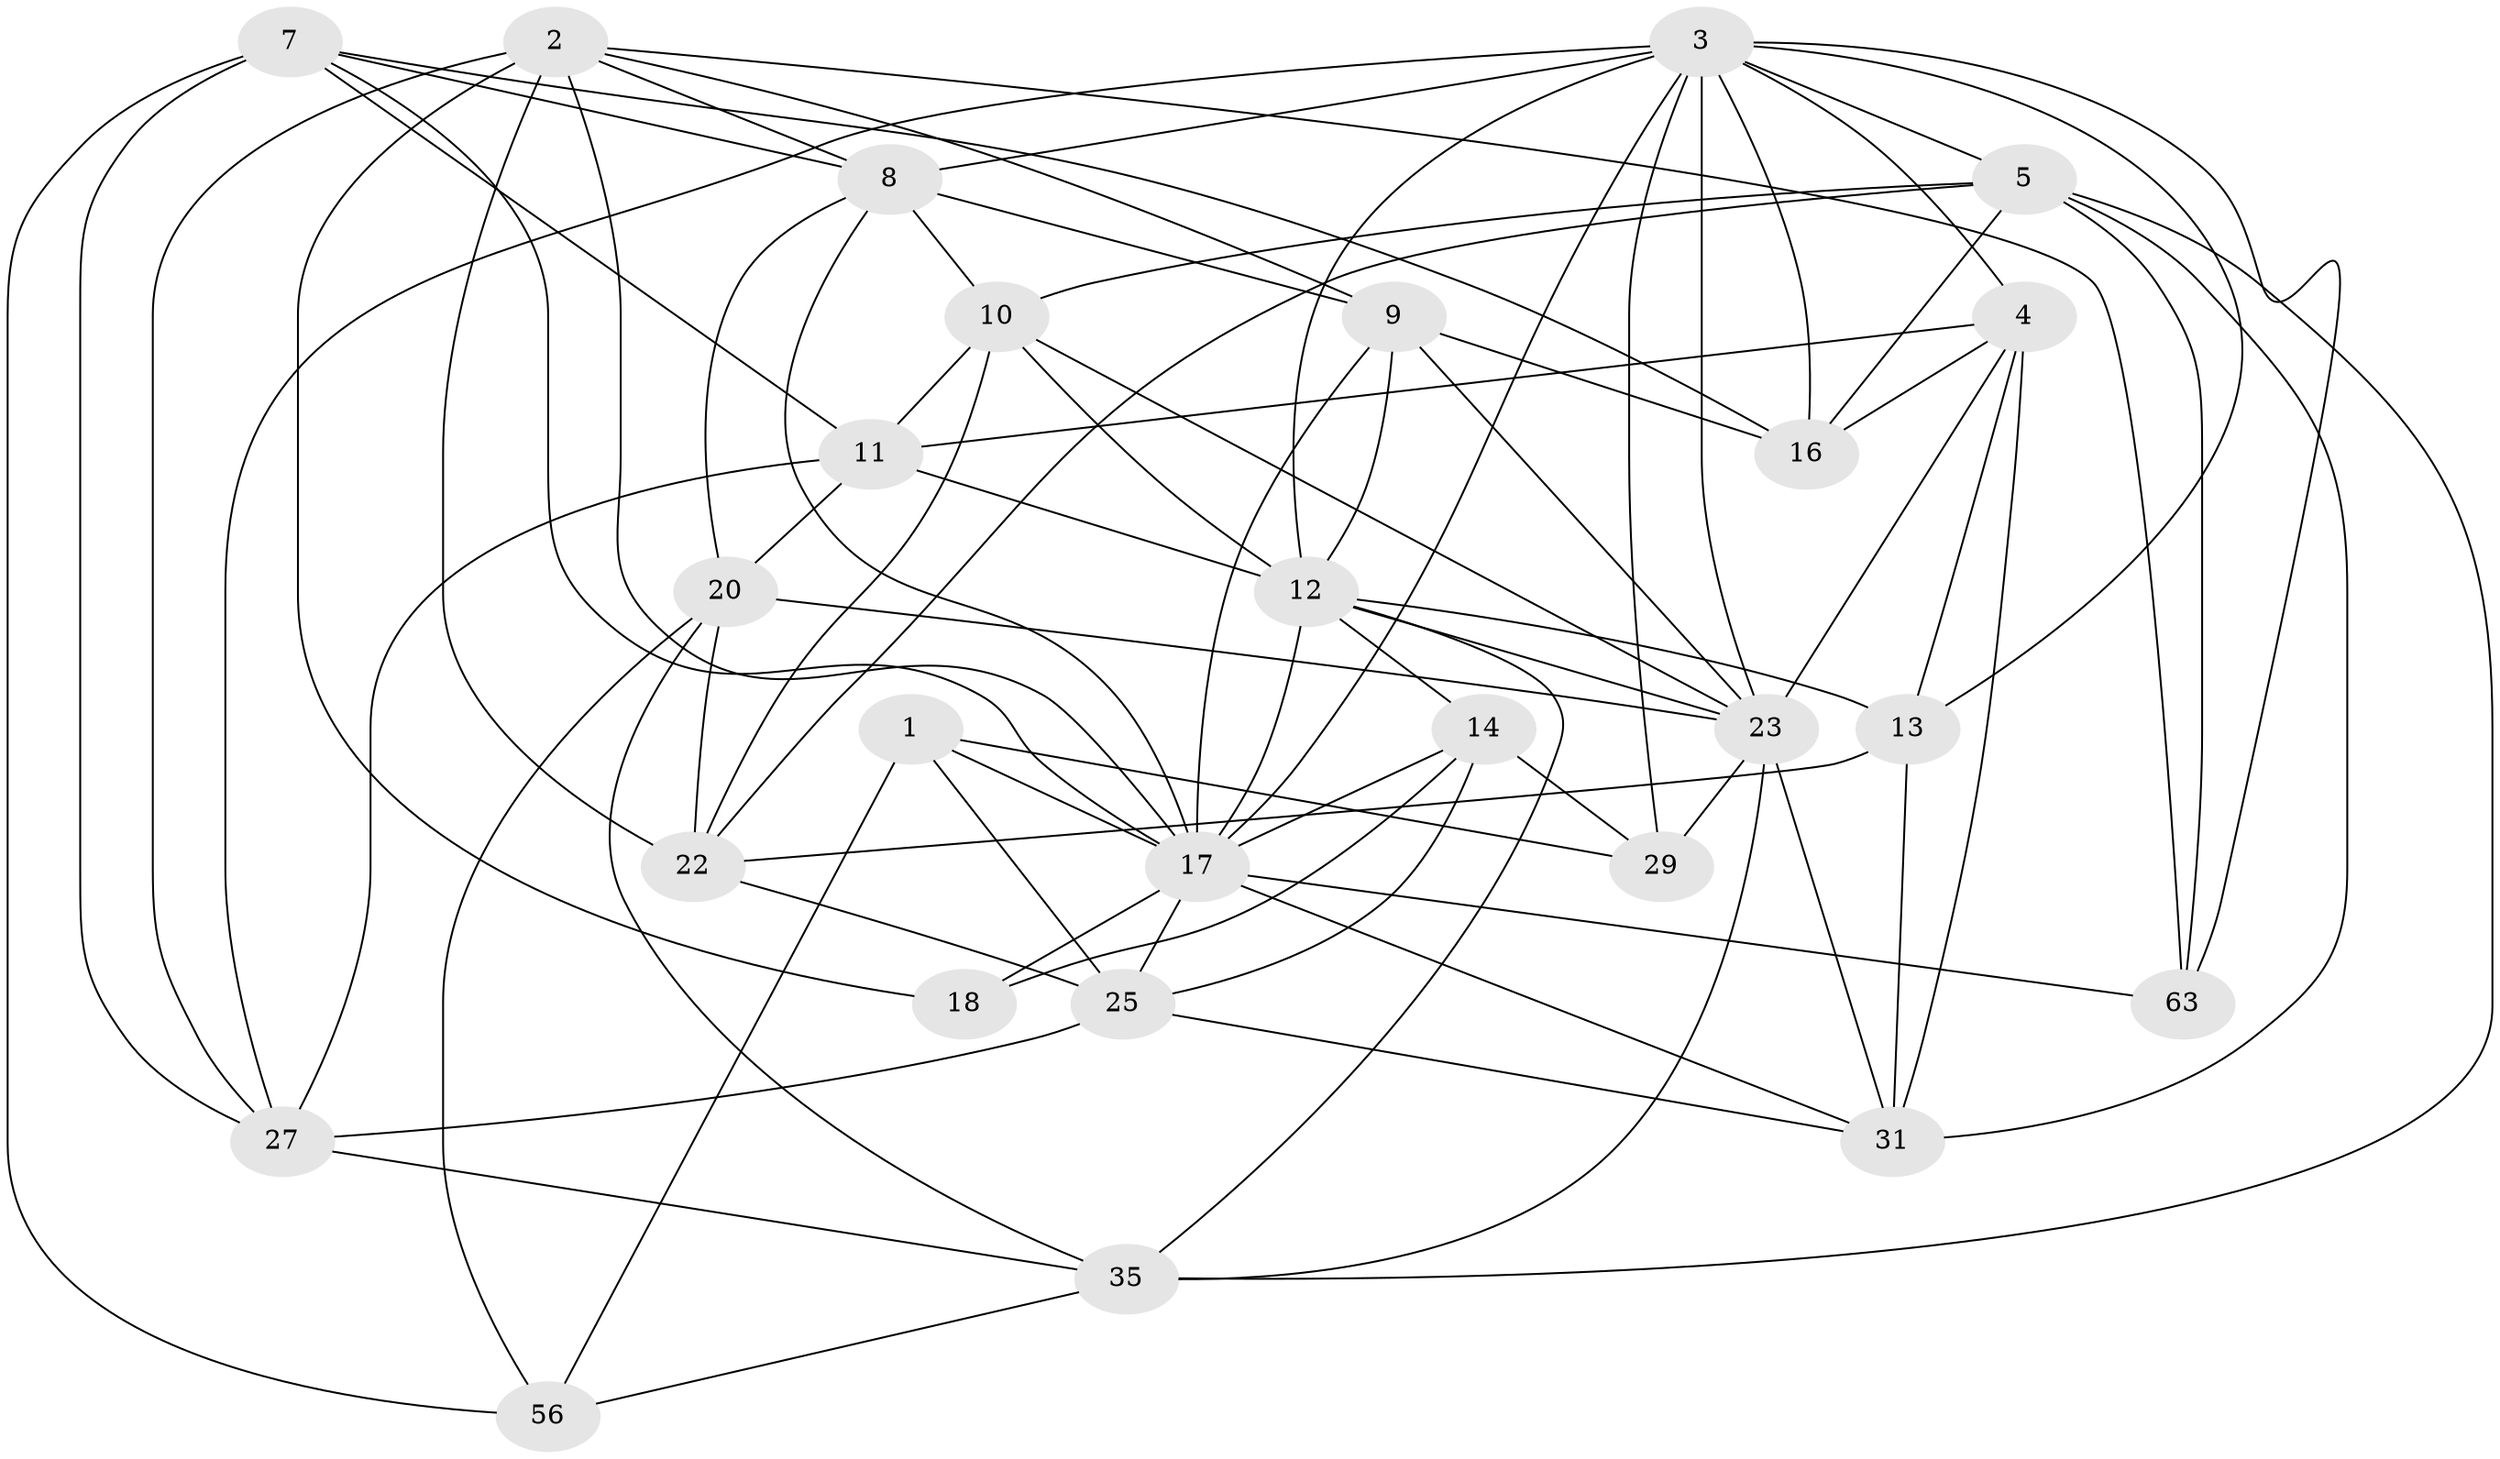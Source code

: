 // original degree distribution, {4: 1.0}
// Generated by graph-tools (version 1.1) at 2025/20/03/04/25 18:20:52]
// undirected, 26 vertices, 81 edges
graph export_dot {
graph [start="1"]
  node [color=gray90,style=filled];
  1;
  2 [super="+6"];
  3 [super="+19+62+64"];
  4 [super="+59+38"];
  5 [super="+61"];
  7 [super="+51"];
  8 [super="+32"];
  9 [super="+15"];
  10 [super="+46"];
  11 [super="+36"];
  12 [super="+39+21+43"];
  13 [super="+42"];
  14 [super="+49"];
  16 [super="+57"];
  17 [super="+37+44"];
  18;
  20 [super="+58"];
  22 [super="+45"];
  23 [super="+50+24+52"];
  25 [super="+28"];
  27 [super="+33"];
  29;
  31 [super="+34"];
  35 [super="+40"];
  56;
  63;
  1 -- 17;
  1 -- 56;
  1 -- 29;
  1 -- 25;
  2 -- 8;
  2 -- 18 [weight=2];
  2 -- 22;
  2 -- 9;
  2 -- 27;
  2 -- 63;
  2 -- 17;
  3 -- 23 [weight=3];
  3 -- 4;
  3 -- 5 [weight=2];
  3 -- 8 [weight=2];
  3 -- 12;
  3 -- 13;
  3 -- 63;
  3 -- 16 [weight=2];
  3 -- 29;
  3 -- 27;
  3 -- 17;
  4 -- 16;
  4 -- 31;
  4 -- 11;
  4 -- 13;
  4 -- 23;
  5 -- 35;
  5 -- 22;
  5 -- 10;
  5 -- 63;
  5 -- 31;
  5 -- 16;
  7 -- 27;
  7 -- 56;
  7 -- 11;
  7 -- 8;
  7 -- 17;
  7 -- 16;
  8 -- 20;
  8 -- 9;
  8 -- 10;
  8 -- 17;
  9 -- 16;
  9 -- 23;
  9 -- 12;
  9 -- 17;
  10 -- 22;
  10 -- 11;
  10 -- 23;
  10 -- 12;
  11 -- 27;
  11 -- 20;
  11 -- 12;
  12 -- 35;
  12 -- 23 [weight=2];
  12 -- 13 [weight=2];
  12 -- 14 [weight=2];
  12 -- 17;
  13 -- 22;
  13 -- 31;
  14 -- 29;
  14 -- 25;
  14 -- 18;
  14 -- 17;
  17 -- 25;
  17 -- 18;
  17 -- 31;
  17 -- 63;
  20 -- 35;
  20 -- 56;
  20 -- 22;
  20 -- 23;
  22 -- 25;
  23 -- 35;
  23 -- 29;
  23 -- 31;
  25 -- 27;
  25 -- 31;
  27 -- 35;
  35 -- 56;
}
